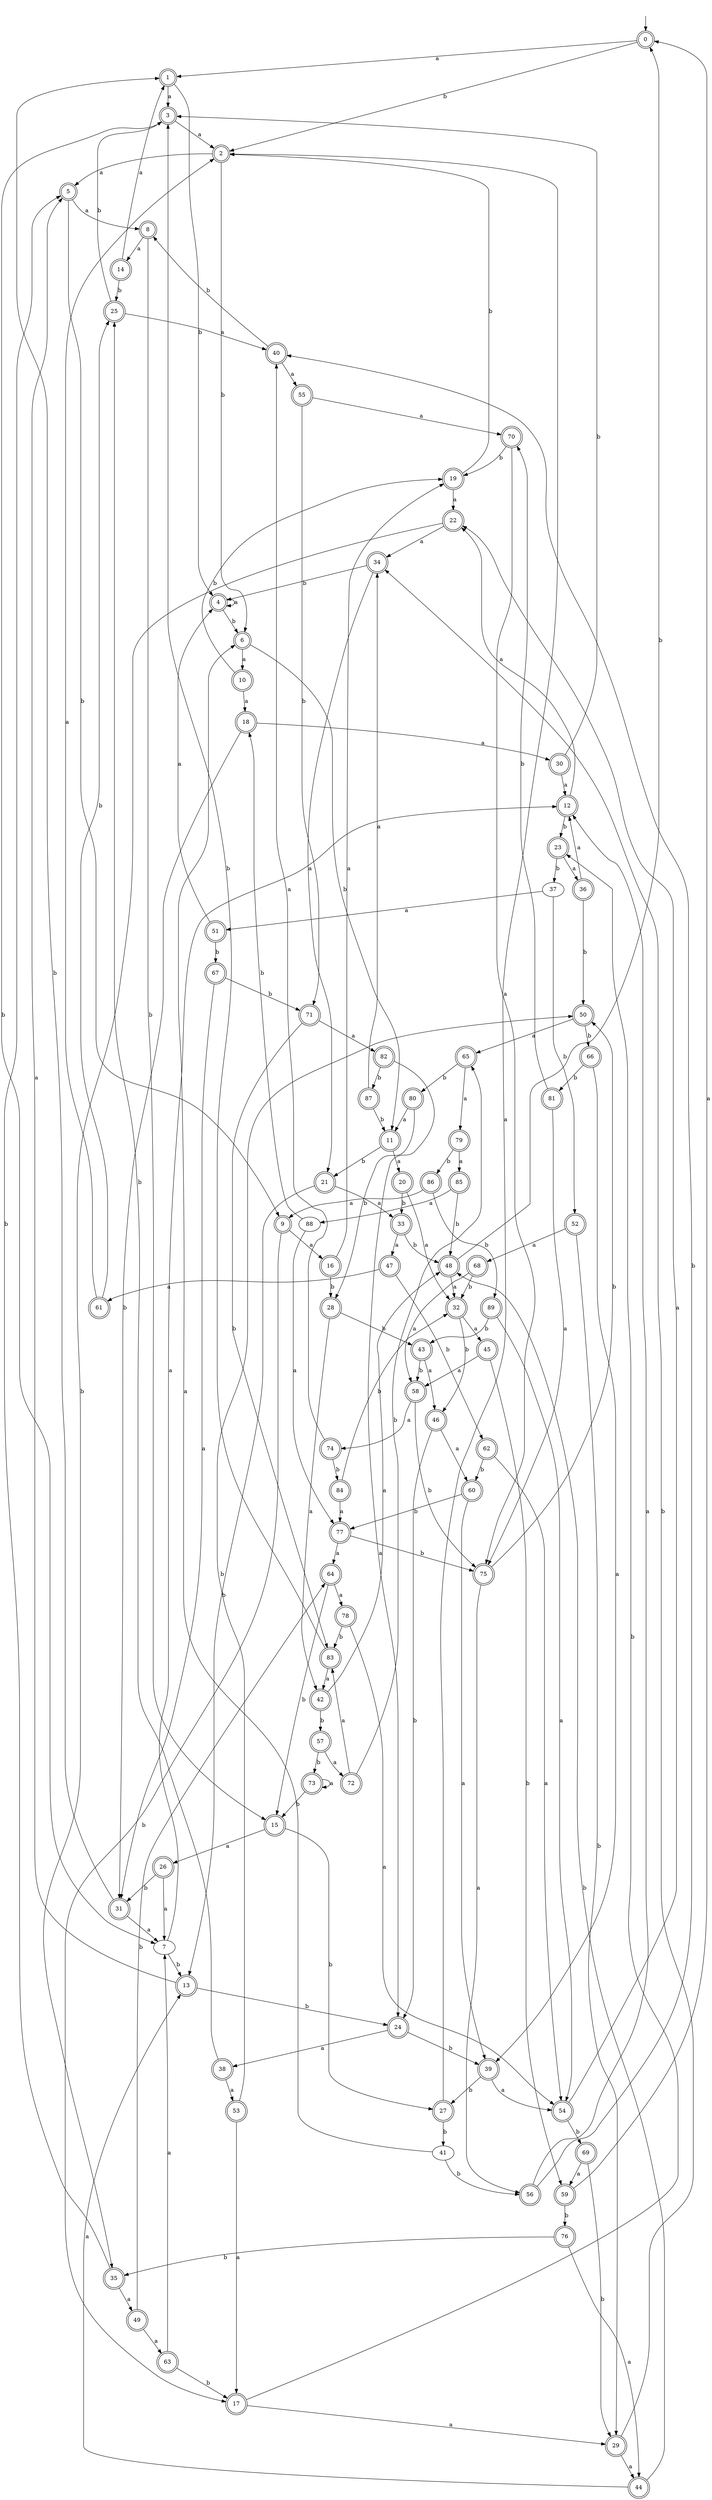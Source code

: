 digraph RandomDFA {
  __start0 [label="", shape=none];
  __start0 -> 0 [label=""];
  0 [shape=circle] [shape=doublecircle]
  0 -> 1 [label="a"]
  0 -> 2 [label="b"]
  1 [shape=doublecircle]
  1 -> 3 [label="a"]
  1 -> 4 [label="b"]
  2 [shape=doublecircle]
  2 -> 5 [label="a"]
  2 -> 6 [label="b"]
  3 [shape=doublecircle]
  3 -> 2 [label="a"]
  3 -> 7 [label="b"]
  4 [shape=doublecircle]
  4 -> 4 [label="a"]
  4 -> 6 [label="b"]
  5 [shape=doublecircle]
  5 -> 8 [label="a"]
  5 -> 9 [label="b"]
  6 [shape=doublecircle]
  6 -> 10 [label="a"]
  6 -> 11 [label="b"]
  7
  7 -> 12 [label="a"]
  7 -> 13 [label="b"]
  8 [shape=doublecircle]
  8 -> 14 [label="a"]
  8 -> 15 [label="b"]
  9 [shape=doublecircle]
  9 -> 16 [label="a"]
  9 -> 17 [label="b"]
  10 [shape=doublecircle]
  10 -> 18 [label="a"]
  10 -> 19 [label="b"]
  11 [shape=doublecircle]
  11 -> 20 [label="a"]
  11 -> 21 [label="b"]
  12 [shape=doublecircle]
  12 -> 22 [label="a"]
  12 -> 23 [label="b"]
  13 [shape=doublecircle]
  13 -> 5 [label="a"]
  13 -> 24 [label="b"]
  14 [shape=doublecircle]
  14 -> 1 [label="a"]
  14 -> 25 [label="b"]
  15 [shape=doublecircle]
  15 -> 26 [label="a"]
  15 -> 27 [label="b"]
  16 [shape=doublecircle]
  16 -> 19 [label="a"]
  16 -> 28 [label="b"]
  17 [shape=doublecircle]
  17 -> 29 [label="a"]
  17 -> 23 [label="b"]
  18 [shape=doublecircle]
  18 -> 30 [label="a"]
  18 -> 31 [label="b"]
  19 [shape=doublecircle]
  19 -> 22 [label="a"]
  19 -> 2 [label="b"]
  20 [shape=doublecircle]
  20 -> 32 [label="a"]
  20 -> 33 [label="b"]
  21 [shape=doublecircle]
  21 -> 33 [label="a"]
  21 -> 13 [label="b"]
  22 [shape=doublecircle]
  22 -> 34 [label="a"]
  22 -> 35 [label="b"]
  23 [shape=doublecircle]
  23 -> 36 [label="a"]
  23 -> 37 [label="b"]
  24 [shape=doublecircle]
  24 -> 38 [label="a"]
  24 -> 39 [label="b"]
  25 [shape=doublecircle]
  25 -> 40 [label="a"]
  25 -> 3 [label="b"]
  26 [shape=doublecircle]
  26 -> 7 [label="a"]
  26 -> 31 [label="b"]
  27 [shape=doublecircle]
  27 -> 2 [label="a"]
  27 -> 41 [label="b"]
  28 [shape=doublecircle]
  28 -> 42 [label="a"]
  28 -> 43 [label="b"]
  29 [shape=doublecircle]
  29 -> 44 [label="a"]
  29 -> 34 [label="b"]
  30 [shape=doublecircle]
  30 -> 12 [label="a"]
  30 -> 3 [label="b"]
  31 [shape=doublecircle]
  31 -> 7 [label="a"]
  31 -> 1 [label="b"]
  32 [shape=doublecircle]
  32 -> 45 [label="a"]
  32 -> 46 [label="b"]
  33 [shape=doublecircle]
  33 -> 47 [label="a"]
  33 -> 48 [label="b"]
  34 [shape=doublecircle]
  34 -> 21 [label="a"]
  34 -> 4 [label="b"]
  35 [shape=doublecircle]
  35 -> 49 [label="a"]
  35 -> 5 [label="b"]
  36 [shape=doublecircle]
  36 -> 12 [label="a"]
  36 -> 50 [label="b"]
  37
  37 -> 51 [label="a"]
  37 -> 52 [label="b"]
  38 [shape=doublecircle]
  38 -> 53 [label="a"]
  38 -> 25 [label="b"]
  39 [shape=doublecircle]
  39 -> 54 [label="a"]
  39 -> 27 [label="b"]
  40 [shape=doublecircle]
  40 -> 55 [label="a"]
  40 -> 8 [label="b"]
  41
  41 -> 6 [label="a"]
  41 -> 56 [label="b"]
  42 [shape=doublecircle]
  42 -> 48 [label="a"]
  42 -> 57 [label="b"]
  43 [shape=doublecircle]
  43 -> 46 [label="a"]
  43 -> 58 [label="b"]
  44 [shape=doublecircle]
  44 -> 13 [label="a"]
  44 -> 48 [label="b"]
  45 [shape=doublecircle]
  45 -> 58 [label="a"]
  45 -> 59 [label="b"]
  46 [shape=doublecircle]
  46 -> 60 [label="a"]
  46 -> 24 [label="b"]
  47 [shape=doublecircle]
  47 -> 61 [label="a"]
  47 -> 62 [label="b"]
  48 [shape=doublecircle]
  48 -> 32 [label="a"]
  48 -> 0 [label="b"]
  49 [shape=doublecircle]
  49 -> 63 [label="a"]
  49 -> 64 [label="b"]
  50 [shape=doublecircle]
  50 -> 65 [label="a"]
  50 -> 66 [label="b"]
  51 [shape=doublecircle]
  51 -> 4 [label="a"]
  51 -> 67 [label="b"]
  52 [shape=doublecircle]
  52 -> 68 [label="a"]
  52 -> 29 [label="b"]
  53 [shape=doublecircle]
  53 -> 17 [label="a"]
  53 -> 50 [label="b"]
  54 [shape=doublecircle]
  54 -> 22 [label="a"]
  54 -> 69 [label="b"]
  55 [shape=doublecircle]
  55 -> 70 [label="a"]
  55 -> 71 [label="b"]
  56 [shape=doublecircle]
  56 -> 12 [label="a"]
  56 -> 40 [label="b"]
  57 [shape=doublecircle]
  57 -> 72 [label="a"]
  57 -> 73 [label="b"]
  58 [shape=doublecircle]
  58 -> 74 [label="a"]
  58 -> 75 [label="b"]
  59 [shape=doublecircle]
  59 -> 0 [label="a"]
  59 -> 76 [label="b"]
  60 [shape=doublecircle]
  60 -> 39 [label="a"]
  60 -> 77 [label="b"]
  61 [shape=doublecircle]
  61 -> 2 [label="a"]
  61 -> 25 [label="b"]
  62 [shape=doublecircle]
  62 -> 54 [label="a"]
  62 -> 60 [label="b"]
  63 [shape=doublecircle]
  63 -> 7 [label="a"]
  63 -> 17 [label="b"]
  64 [shape=doublecircle]
  64 -> 78 [label="a"]
  64 -> 15 [label="b"]
  65 [shape=doublecircle]
  65 -> 79 [label="a"]
  65 -> 80 [label="b"]
  66 [shape=doublecircle]
  66 -> 39 [label="a"]
  66 -> 81 [label="b"]
  67 [shape=doublecircle]
  67 -> 31 [label="a"]
  67 -> 71 [label="b"]
  68 [shape=doublecircle]
  68 -> 58 [label="a"]
  68 -> 32 [label="b"]
  69 [shape=doublecircle]
  69 -> 59 [label="a"]
  69 -> 29 [label="b"]
  70 [shape=doublecircle]
  70 -> 75 [label="a"]
  70 -> 19 [label="b"]
  71 [shape=doublecircle]
  71 -> 82 [label="a"]
  71 -> 83 [label="b"]
  72 [shape=doublecircle]
  72 -> 83 [label="a"]
  72 -> 65 [label="b"]
  73 [shape=doublecircle]
  73 -> 73 [label="a"]
  73 -> 15 [label="b"]
  74 [shape=doublecircle]
  74 -> 40 [label="a"]
  74 -> 84 [label="b"]
  75 [shape=doublecircle]
  75 -> 56 [label="a"]
  75 -> 50 [label="b"]
  76 [shape=doublecircle]
  76 -> 44 [label="a"]
  76 -> 35 [label="b"]
  77 [shape=doublecircle]
  77 -> 64 [label="a"]
  77 -> 75 [label="b"]
  78 [shape=doublecircle]
  78 -> 54 [label="a"]
  78 -> 83 [label="b"]
  79 [shape=doublecircle]
  79 -> 85 [label="a"]
  79 -> 86 [label="b"]
  80 [shape=doublecircle]
  80 -> 11 [label="a"]
  80 -> 28 [label="b"]
  81 [shape=doublecircle]
  81 -> 75 [label="a"]
  81 -> 70 [label="b"]
  82 [shape=doublecircle]
  82 -> 24 [label="a"]
  82 -> 87 [label="b"]
  83 [shape=doublecircle]
  83 -> 42 [label="a"]
  83 -> 3 [label="b"]
  84 [shape=doublecircle]
  84 -> 77 [label="a"]
  84 -> 32 [label="b"]
  85 [shape=doublecircle]
  85 -> 88 [label="a"]
  85 -> 48 [label="b"]
  86 [shape=doublecircle]
  86 -> 9 [label="a"]
  86 -> 89 [label="b"]
  87 [shape=doublecircle]
  87 -> 34 [label="a"]
  87 -> 11 [label="b"]
  88
  88 -> 77 [label="a"]
  88 -> 18 [label="b"]
  89 [shape=doublecircle]
  89 -> 54 [label="a"]
  89 -> 43 [label="b"]
}
